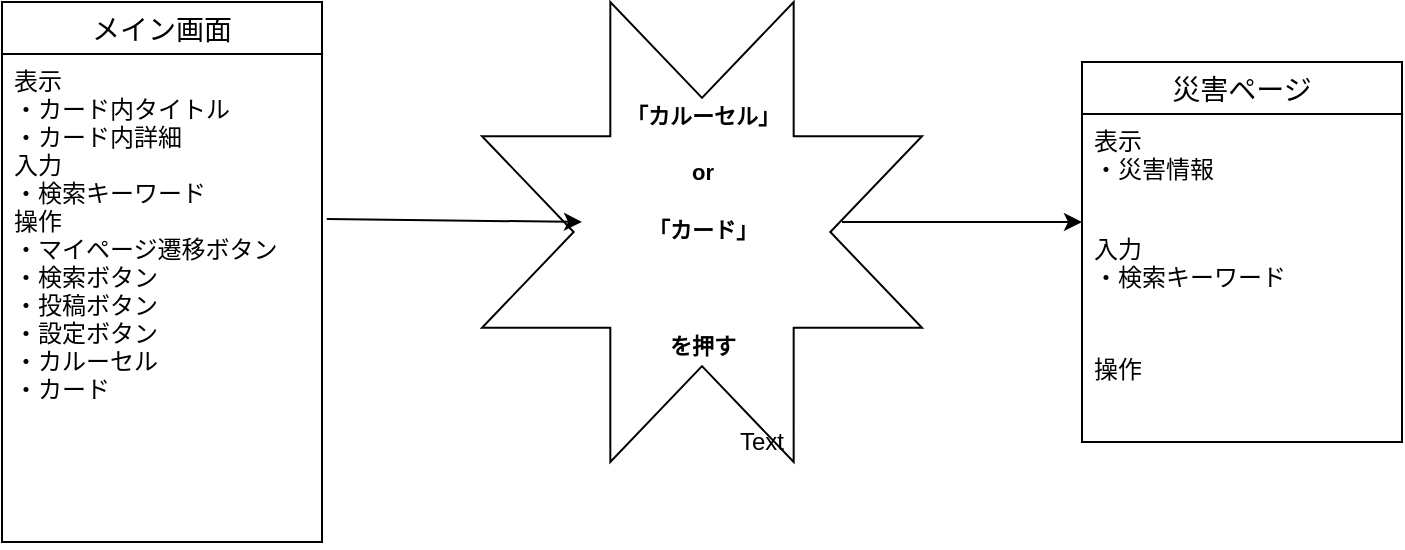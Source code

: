 <mxfile version="13.0.3" type="device"><diagram id="11WscDv2WCNcye1f0Rna" name="ページ1"><mxGraphModel dx="1008" dy="491" grid="1" gridSize="10" guides="1" tooltips="1" connect="1" arrows="1" fold="1" page="1" pageScale="1" pageWidth="827" pageHeight="1169" math="0" shadow="0"><root><mxCell id="0"/><mxCell id="1" parent="0"/><mxCell id="8" value="" style="verticalLabelPosition=bottom;verticalAlign=top;html=1;shape=mxgraph.basic.8_point_star;strokeColor=#000000;strokeWidth=1;" parent="1" vertex="1"><mxGeometry x="270" y="30" width="220" height="230" as="geometry"/></mxCell><mxCell id="9" value="&lt;font style=&quot;font-size: 11px&quot;&gt;「カルーセル」&lt;br&gt;or&lt;br&gt;「カード」&lt;br&gt;&lt;br&gt;を押す&lt;/font&gt;" style="text;strokeColor=none;fillColor=none;html=1;fontSize=24;fontStyle=1;verticalAlign=middle;align=center;" parent="1" vertex="1"><mxGeometry x="335" y="136.25" width="90" height="7.5" as="geometry"/></mxCell><mxCell id="10" value="" style="endArrow=classic;html=1;exitX=1.015;exitY=0.338;exitDx=0;exitDy=0;exitPerimeter=0;" parent="1" source="20" edge="1"><mxGeometry width="50" height="50" relative="1" as="geometry"><mxPoint x="210" y="132" as="sourcePoint"/><mxPoint x="320" y="140" as="targetPoint"/></mxGeometry></mxCell><mxCell id="11" value="" style="endArrow=classic;html=1;entryX=0;entryY=0;entryDx=0;entryDy=0;entryPerimeter=0;" parent="1" target="16" edge="1"><mxGeometry width="50" height="50" relative="1" as="geometry"><mxPoint x="450" y="140" as="sourcePoint"/><mxPoint x="416" y="140" as="targetPoint"/><Array as="points"/></mxGeometry></mxCell><mxCell id="19" value="メイン画面" style="swimlane;fontStyle=0;childLayout=stackLayout;horizontal=1;startSize=26;horizontalStack=0;resizeParent=1;resizeParentMax=0;resizeLast=0;collapsible=1;marginBottom=0;align=center;fontSize=14;" parent="1" vertex="1"><mxGeometry x="30" y="30" width="160" height="270" as="geometry"/></mxCell><mxCell id="20" value="表示&#10;・カード内タイトル&#10;・カード内詳細&#10;入力&#10;・検索キーワード&#10;操作&#10;・マイページ遷移ボタン&#10;・検索ボタン&#10;・投稿ボタン&#10;・設定ボタン&#10;・カルーセル&#10;・カード" style="text;strokeColor=none;fillColor=none;spacingLeft=4;spacingRight=4;overflow=hidden;rotatable=0;points=[[0,0.5],[1,0.5]];portConstraint=eastwest;fontSize=12;" parent="19" vertex="1"><mxGeometry y="26" width="160" height="244" as="geometry"/></mxCell><mxCell id="14" value="災害ページ" style="swimlane;fontStyle=0;childLayout=stackLayout;horizontal=1;startSize=26;horizontalStack=0;resizeParent=1;resizeParentMax=0;resizeLast=0;collapsible=1;marginBottom=0;align=center;fontSize=14;strokeColor=#000000;strokeWidth=1;" parent="1" vertex="1"><mxGeometry x="570" y="60" width="160" height="190" as="geometry"/></mxCell><mxCell id="15" value="表示&#10;・災害情報&#10;　" style="text;strokeColor=none;fillColor=none;spacingLeft=4;spacingRight=4;overflow=hidden;rotatable=0;points=[[0,0.5],[1,0.5]];portConstraint=eastwest;fontSize=12;" parent="14" vertex="1"><mxGeometry y="26" width="160" height="54" as="geometry"/></mxCell><mxCell id="16" value="入力&#10;・検索キーワード" style="text;strokeColor=none;fillColor=none;spacingLeft=4;spacingRight=4;overflow=hidden;rotatable=0;points=[[0,0.5],[1,0.5]];portConstraint=eastwest;fontSize=12;" parent="14" vertex="1"><mxGeometry y="80" width="160" height="60" as="geometry"/></mxCell><mxCell id="17" value="操作&#10;&#10;" style="text;strokeColor=none;fillColor=none;spacingLeft=4;spacingRight=4;overflow=hidden;rotatable=0;points=[[0,0.5],[1,0.5]];portConstraint=eastwest;fontSize=12;" parent="14" vertex="1"><mxGeometry y="140" width="160" height="50" as="geometry"/></mxCell><mxCell id="BxW8JET3yy1fjnHnjqZ_-20" value="Text" style="text;html=1;strokeColor=none;fillColor=none;align=center;verticalAlign=middle;whiteSpace=wrap;rounded=0;" vertex="1" parent="1"><mxGeometry x="390" y="240" width="40" height="20" as="geometry"/></mxCell></root></mxGraphModel></diagram></mxfile>